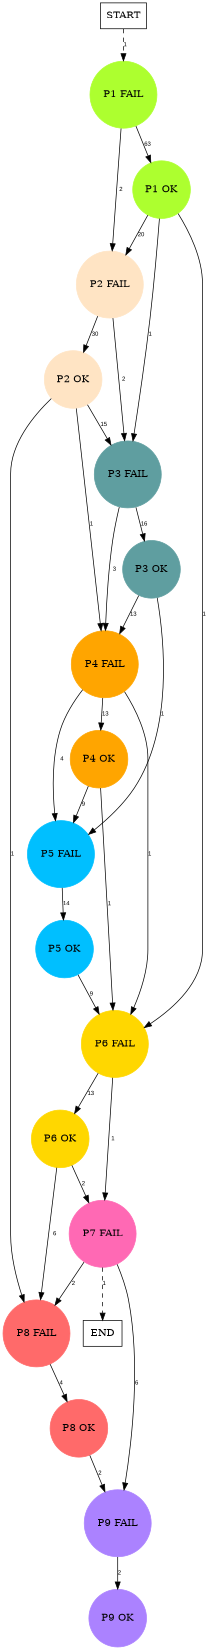 digraph graphname {
	dpi = 150
	size="16,11!";
	margin = 0;
"P1 FAIL" [shape=circle, color=greenyellow, style=filled]"P2 FAIL" [shape=circle, color=bisque, style=filled]"P1 OK" [shape=circle, color=greenyellow, style=filled]"P3 FAIL" [shape=circle, color=cadetblue, style=filled]"P4 FAIL" [shape=circle, color=orange, style=filled]"P5 FAIL" [shape=circle, color=deepskyblue, style=filled]"P2 OK" [shape=circle, color=bisque, style=filled]"P3 OK" [shape=circle, color=cadetblue, style=filled]"P4 OK" [shape=circle, color=orange, style=filled]"P5 OK" [shape=circle, color=deepskyblue, style=filled]"P6 FAIL" [shape=circle, color=gold, style=filled]"P7 FAIL" [shape=circle, color=hotpink, style=filled]"P8 FAIL" [shape=circle, color=indianred1, style=filled]"P6 OK" [shape=circle, color=gold, style=filled]"P8 OK" [shape=circle, color=indianred1, style=filled]"P9 FAIL" [shape=circle, color=mediumpurple1, style=filled]"P9 OK" [shape=circle, color=mediumpurple1, style=filled]"START" [shape=box, fillcolor=white, style=filled, color=black]"END" [shape=box, fillcolor=white, style=filled, color=black]"P1 FAIL" -> "P2 FAIL" [ label ="2" labelfloat=false fontname="Arial" fontsize=8]
"P1 FAIL" -> "P1 OK" [ label ="63" labelfloat=false fontname="Arial" fontsize=8]
"P2 FAIL" -> "P3 FAIL" [ label ="2" labelfloat=false fontname="Arial" fontsize=8]
"P2 FAIL" -> "P2 OK" [ label ="30" labelfloat=false fontname="Arial" fontsize=8]
"P1 OK" -> "P2 FAIL" [ label ="20" labelfloat=false fontname="Arial" fontsize=8]
"P1 OK" -> "P3 FAIL" [ label ="1" labelfloat=false fontname="Arial" fontsize=8]
"P1 OK" -> "P6 FAIL" [ label ="1" labelfloat=false fontname="Arial" fontsize=8]
"P3 FAIL" -> "P4 FAIL" [ label ="3" labelfloat=false fontname="Arial" fontsize=8]
"P3 FAIL" -> "P3 OK" [ label ="16" labelfloat=false fontname="Arial" fontsize=8]
"P4 FAIL" -> "P5 FAIL" [ label ="4" labelfloat=false fontname="Arial" fontsize=8]
"P4 FAIL" -> "P4 OK" [ label ="13" labelfloat=false fontname="Arial" fontsize=8]
"P4 FAIL" -> "P6 FAIL" [ label ="1" labelfloat=false fontname="Arial" fontsize=8]
"P5 FAIL" -> "P5 OK" [ label ="14" labelfloat=false fontname="Arial" fontsize=8]
"P2 OK" -> "P3 FAIL" [ label ="15" labelfloat=false fontname="Arial" fontsize=8]
"P2 OK" -> "P4 FAIL" [ label ="1" labelfloat=false fontname="Arial" fontsize=8]
"P2 OK" -> "P8 FAIL" [ label ="1" labelfloat=false fontname="Arial" fontsize=8]
"P3 OK" -> "P4 FAIL" [ label ="13" labelfloat=false fontname="Arial" fontsize=8]
"P3 OK" -> "P5 FAIL" [ label ="1" labelfloat=false fontname="Arial" fontsize=8]
"P4 OK" -> "P5 FAIL" [ label ="9" labelfloat=false fontname="Arial" fontsize=8]
"P4 OK" -> "P6 FAIL" [ label ="1" labelfloat=false fontname="Arial" fontsize=8]
"P5 OK" -> "P6 FAIL" [ label ="9" labelfloat=false fontname="Arial" fontsize=8]
"P6 FAIL" -> "P7 FAIL" [ label ="1" labelfloat=false fontname="Arial" fontsize=8]
"P6 FAIL" -> "P6 OK" [ label ="13" labelfloat=false fontname="Arial" fontsize=8]
"P7 FAIL" -> "P8 FAIL" [ label ="2" labelfloat=false fontname="Arial" fontsize=8]
"P7 FAIL" -> "P9 FAIL" [ label ="6" labelfloat=false fontname="Arial" fontsize=8]
"P7 FAIL" -> "END" [ style = dashed label ="1" labelfloat=false fontname="Arial" fontsize=8]
"P8 FAIL" -> "P8 OK" [ label ="4" labelfloat=false fontname="Arial" fontsize=8]
"P6 OK" -> "P7 FAIL" [ label ="2" labelfloat=false fontname="Arial" fontsize=8]
"P6 OK" -> "P8 FAIL" [ label ="6" labelfloat=false fontname="Arial" fontsize=8]
"P8 OK" -> "P9 FAIL" [ label ="2" labelfloat=false fontname="Arial" fontsize=8]
"P9 FAIL" -> "P9 OK" [ label ="2" labelfloat=false fontname="Arial" fontsize=8]
"START" -> "P1 FAIL" [ style = dashed label ="1" labelfloat=false fontname="Arial" fontsize=8]
}